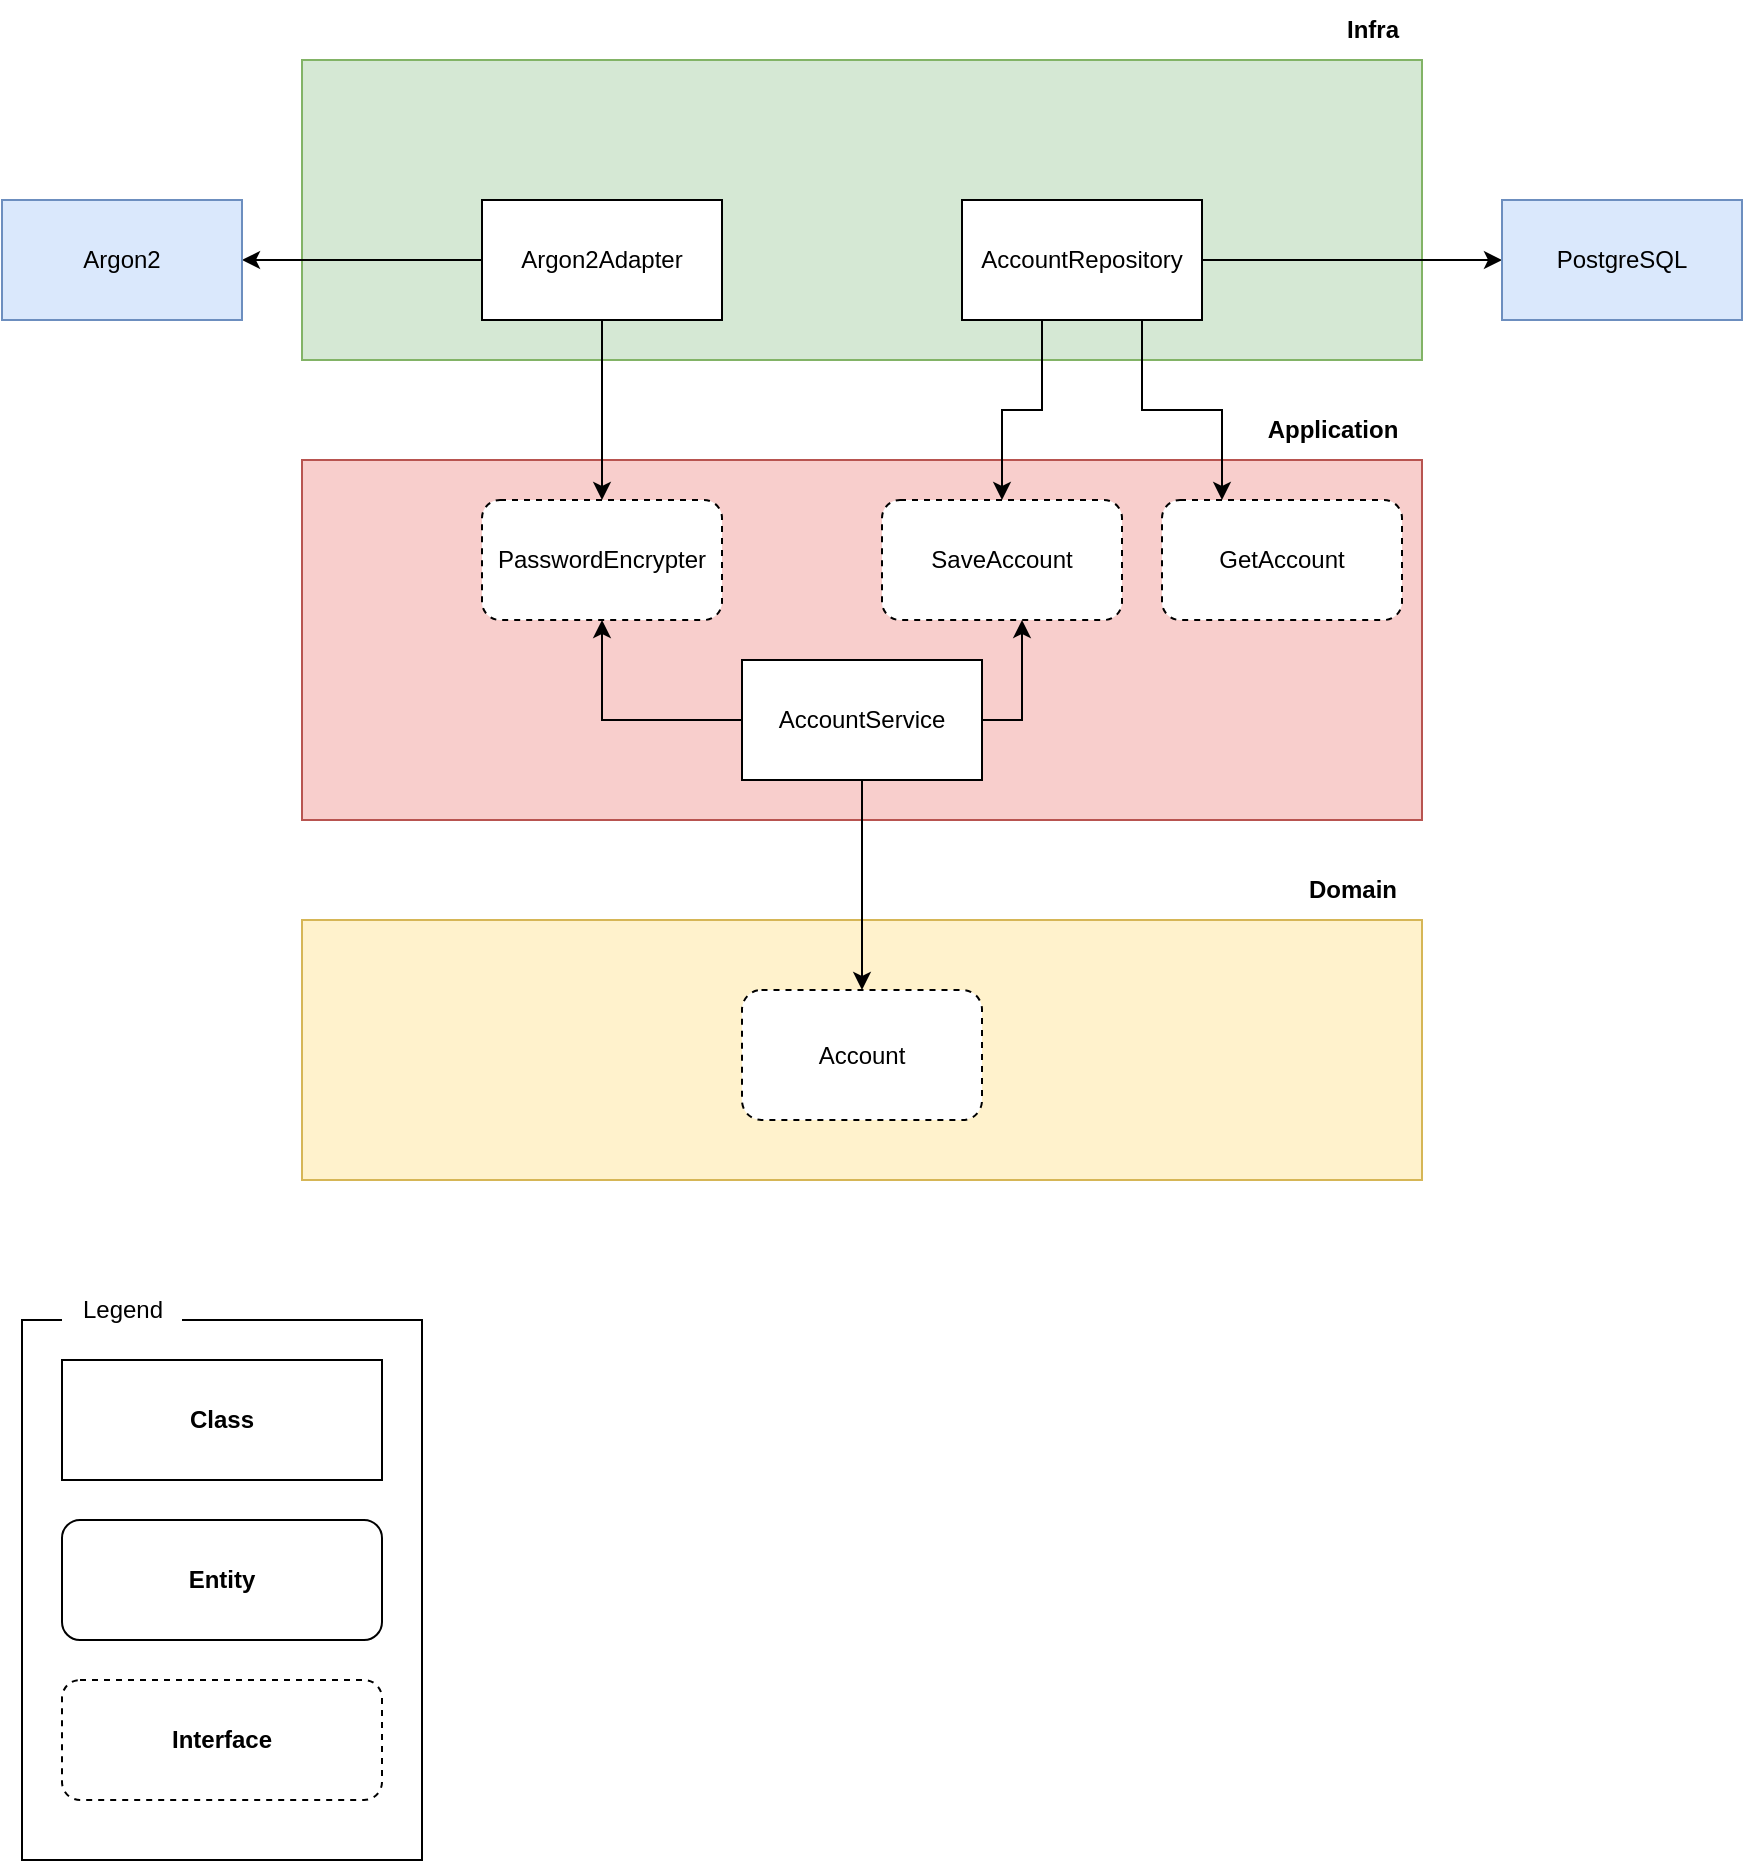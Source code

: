 <mxfile version="26.0.5">
  <diagram name="Page-1" id="A8HuePezfMvJ-0IjR7Gk">
    <mxGraphModel dx="609" dy="530" grid="1" gridSize="10" guides="1" tooltips="1" connect="1" arrows="1" fold="1" page="1" pageScale="1" pageWidth="850" pageHeight="1100" math="0" shadow="0">
      <root>
        <mxCell id="0" />
        <mxCell id="1" parent="0" />
        <mxCell id="nQwn05bFXqTB-V6ssnlM-1" value="" style="rounded=0;whiteSpace=wrap;html=1;fillColor=#d5e8d4;strokeColor=#82b366;" parent="1" vertex="1">
          <mxGeometry x="160" y="120" width="560" height="150" as="geometry" />
        </mxCell>
        <mxCell id="nQwn05bFXqTB-V6ssnlM-2" value="&lt;b&gt;Infra&lt;/b&gt;" style="text;html=1;align=center;verticalAlign=middle;resizable=0;points=[];autosize=1;strokeColor=none;fillColor=none;" parent="1" vertex="1">
          <mxGeometry x="670" y="90" width="50" height="30" as="geometry" />
        </mxCell>
        <mxCell id="nQwn05bFXqTB-V6ssnlM-3" value="" style="rounded=0;whiteSpace=wrap;html=1;fillColor=#f8cecc;strokeColor=#b85450;" parent="1" vertex="1">
          <mxGeometry x="160" y="320" width="560" height="180" as="geometry" />
        </mxCell>
        <mxCell id="nQwn05bFXqTB-V6ssnlM-4" value="&lt;b&gt;Application&lt;/b&gt;" style="text;html=1;align=center;verticalAlign=middle;resizable=0;points=[];autosize=1;strokeColor=none;fillColor=none;" parent="1" vertex="1">
          <mxGeometry x="630" y="290" width="90" height="30" as="geometry" />
        </mxCell>
        <mxCell id="nQwn05bFXqTB-V6ssnlM-5" value="" style="rounded=0;whiteSpace=wrap;html=1;fillColor=#fff2cc;strokeColor=#d6b656;" parent="1" vertex="1">
          <mxGeometry x="160" y="550" width="560" height="130" as="geometry" />
        </mxCell>
        <mxCell id="nQwn05bFXqTB-V6ssnlM-6" value="&lt;b&gt;Domain&lt;/b&gt;" style="text;html=1;align=center;verticalAlign=middle;resizable=0;points=[];autosize=1;strokeColor=none;fillColor=none;" parent="1" vertex="1">
          <mxGeometry x="650" y="520" width="70" height="30" as="geometry" />
        </mxCell>
        <mxCell id="nQwn05bFXqTB-V6ssnlM-7" value="" style="rounded=0;whiteSpace=wrap;html=1;" parent="1" vertex="1">
          <mxGeometry x="20" y="750" width="200" height="270" as="geometry" />
        </mxCell>
        <mxCell id="nQwn05bFXqTB-V6ssnlM-8" value="&lt;b&gt;Class&lt;/b&gt;" style="rounded=0;whiteSpace=wrap;html=1;" parent="1" vertex="1">
          <mxGeometry x="40" y="770" width="160" height="60" as="geometry" />
        </mxCell>
        <mxCell id="nQwn05bFXqTB-V6ssnlM-9" value="&lt;b&gt;Entity&lt;/b&gt;" style="rounded=1;whiteSpace=wrap;html=1;" parent="1" vertex="1">
          <mxGeometry x="40" y="850" width="160" height="60" as="geometry" />
        </mxCell>
        <mxCell id="nQwn05bFXqTB-V6ssnlM-10" value="&lt;b&gt;Interface&lt;/b&gt;" style="rounded=1;whiteSpace=wrap;html=1;dashed=1;" parent="1" vertex="1">
          <mxGeometry x="40" y="930" width="160" height="60" as="geometry" />
        </mxCell>
        <mxCell id="nQwn05bFXqTB-V6ssnlM-11" value="Legend" style="text;html=1;align=center;verticalAlign=middle;resizable=0;points=[];autosize=1;fillColor=default;" parent="1" vertex="1">
          <mxGeometry x="40" y="730" width="60" height="30" as="geometry" />
        </mxCell>
        <mxCell id="nQwn05bFXqTB-V6ssnlM-12" value="&lt;div&gt;Account&lt;/div&gt;" style="rounded=1;whiteSpace=wrap;html=1;dashed=1;" parent="1" vertex="1">
          <mxGeometry x="380" y="585" width="120" height="65" as="geometry" />
        </mxCell>
        <mxCell id="nQwn05bFXqTB-V6ssnlM-19" style="edgeStyle=orthogonalEdgeStyle;rounded=0;orthogonalLoop=1;jettySize=auto;html=1;" parent="1" source="nQwn05bFXqTB-V6ssnlM-14" target="nQwn05bFXqTB-V6ssnlM-16" edge="1">
          <mxGeometry relative="1" as="geometry">
            <Array as="points">
              <mxPoint x="520" y="450" />
            </Array>
          </mxGeometry>
        </mxCell>
        <mxCell id="nQwn05bFXqTB-V6ssnlM-24" style="edgeStyle=orthogonalEdgeStyle;rounded=0;orthogonalLoop=1;jettySize=auto;html=1;" parent="1" source="nQwn05bFXqTB-V6ssnlM-14" target="nQwn05bFXqTB-V6ssnlM-12" edge="1">
          <mxGeometry relative="1" as="geometry" />
        </mxCell>
        <mxCell id="XvLCdFfwxqo8tzcs9gmi-4" style="edgeStyle=orthogonalEdgeStyle;rounded=0;orthogonalLoop=1;jettySize=auto;html=1;" parent="1" source="nQwn05bFXqTB-V6ssnlM-14" target="XvLCdFfwxqo8tzcs9gmi-1" edge="1">
          <mxGeometry relative="1" as="geometry" />
        </mxCell>
        <mxCell id="nQwn05bFXqTB-V6ssnlM-14" value="AccountService" style="rounded=0;whiteSpace=wrap;html=1;" parent="1" vertex="1">
          <mxGeometry x="380" y="420" width="120" height="60" as="geometry" />
        </mxCell>
        <mxCell id="nQwn05bFXqTB-V6ssnlM-16" value="SaveAccount" style="rounded=1;whiteSpace=wrap;html=1;dashed=1;" parent="1" vertex="1">
          <mxGeometry x="450" y="340" width="120" height="60" as="geometry" />
        </mxCell>
        <mxCell id="nQwn05bFXqTB-V6ssnlM-21" style="edgeStyle=orthogonalEdgeStyle;rounded=0;orthogonalLoop=1;jettySize=auto;html=1;entryX=0.5;entryY=0;entryDx=0;entryDy=0;" parent="1" source="nQwn05bFXqTB-V6ssnlM-20" target="nQwn05bFXqTB-V6ssnlM-16" edge="1">
          <mxGeometry relative="1" as="geometry">
            <Array as="points">
              <mxPoint x="530" y="295" />
              <mxPoint x="510" y="295" />
            </Array>
          </mxGeometry>
        </mxCell>
        <mxCell id="nQwn05bFXqTB-V6ssnlM-22" style="edgeStyle=orthogonalEdgeStyle;rounded=0;orthogonalLoop=1;jettySize=auto;html=1;" parent="1" source="nQwn05bFXqTB-V6ssnlM-20" target="nQwn05bFXqTB-V6ssnlM-23" edge="1">
          <mxGeometry relative="1" as="geometry">
            <mxPoint x="760" y="220" as="targetPoint" />
          </mxGeometry>
        </mxCell>
        <mxCell id="tr62CDWIHtMsth4IHDBi-2" style="edgeStyle=orthogonalEdgeStyle;rounded=0;orthogonalLoop=1;jettySize=auto;html=1;entryX=0.25;entryY=0;entryDx=0;entryDy=0;" edge="1" parent="1" source="nQwn05bFXqTB-V6ssnlM-20" target="tr62CDWIHtMsth4IHDBi-1">
          <mxGeometry relative="1" as="geometry">
            <Array as="points">
              <mxPoint x="580" y="295" />
              <mxPoint x="620" y="295" />
            </Array>
          </mxGeometry>
        </mxCell>
        <mxCell id="nQwn05bFXqTB-V6ssnlM-20" value="AccountRepository" style="rounded=0;whiteSpace=wrap;html=1;" parent="1" vertex="1">
          <mxGeometry x="490" y="190" width="120" height="60" as="geometry" />
        </mxCell>
        <mxCell id="nQwn05bFXqTB-V6ssnlM-23" value="PostgreSQL" style="rounded=0;whiteSpace=wrap;html=1;fillColor=#dae8fc;strokeColor=#6c8ebf;" parent="1" vertex="1">
          <mxGeometry x="760" y="190" width="120" height="60" as="geometry" />
        </mxCell>
        <mxCell id="XvLCdFfwxqo8tzcs9gmi-1" value="PasswordEncrypter" style="rounded=1;whiteSpace=wrap;html=1;dashed=1;" parent="1" vertex="1">
          <mxGeometry x="250" y="340" width="120" height="60" as="geometry" />
        </mxCell>
        <mxCell id="XvLCdFfwxqo8tzcs9gmi-5" style="edgeStyle=orthogonalEdgeStyle;rounded=0;orthogonalLoop=1;jettySize=auto;html=1;" parent="1" source="XvLCdFfwxqo8tzcs9gmi-2" target="XvLCdFfwxqo8tzcs9gmi-1" edge="1">
          <mxGeometry relative="1" as="geometry" />
        </mxCell>
        <mxCell id="XvLCdFfwxqo8tzcs9gmi-6" style="edgeStyle=orthogonalEdgeStyle;rounded=0;orthogonalLoop=1;jettySize=auto;html=1;" parent="1" source="XvLCdFfwxqo8tzcs9gmi-2" target="XvLCdFfwxqo8tzcs9gmi-3" edge="1">
          <mxGeometry relative="1" as="geometry" />
        </mxCell>
        <mxCell id="XvLCdFfwxqo8tzcs9gmi-2" value="Argon2Adapter" style="rounded=0;whiteSpace=wrap;html=1;" parent="1" vertex="1">
          <mxGeometry x="250" y="190" width="120" height="60" as="geometry" />
        </mxCell>
        <mxCell id="XvLCdFfwxqo8tzcs9gmi-3" value="Argon2" style="rounded=0;whiteSpace=wrap;html=1;fillColor=#dae8fc;strokeColor=#6c8ebf;" parent="1" vertex="1">
          <mxGeometry x="10" y="190" width="120" height="60" as="geometry" />
        </mxCell>
        <mxCell id="tr62CDWIHtMsth4IHDBi-1" value="GetAccount" style="rounded=1;whiteSpace=wrap;html=1;dashed=1;" vertex="1" parent="1">
          <mxGeometry x="590" y="340" width="120" height="60" as="geometry" />
        </mxCell>
      </root>
    </mxGraphModel>
  </diagram>
</mxfile>
